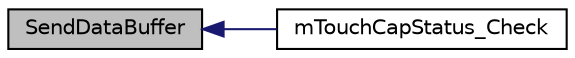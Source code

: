 digraph "SendDataBuffer"
{
  edge [fontname="Helvetica",fontsize="10",labelfontname="Helvetica",labelfontsize="10"];
  node [fontname="Helvetica",fontsize="10",shape=record];
  rankdir="LR";
  Node1 [label="SendDataBuffer",height=0.2,width=0.4,color="black", fillcolor="grey75", style="filled", fontcolor="black"];
  Node1 -> Node2 [dir="back",color="midnightblue",fontsize="10",style="solid"];
  Node2 [label="mTouchCapStatus_Check",height=0.2,width=0.4,color="black", fillcolor="white", style="filled",URL="$m_touch_cap_status_8c.html#a3339a80a469c0bd6e945640c9166d133"];
}
